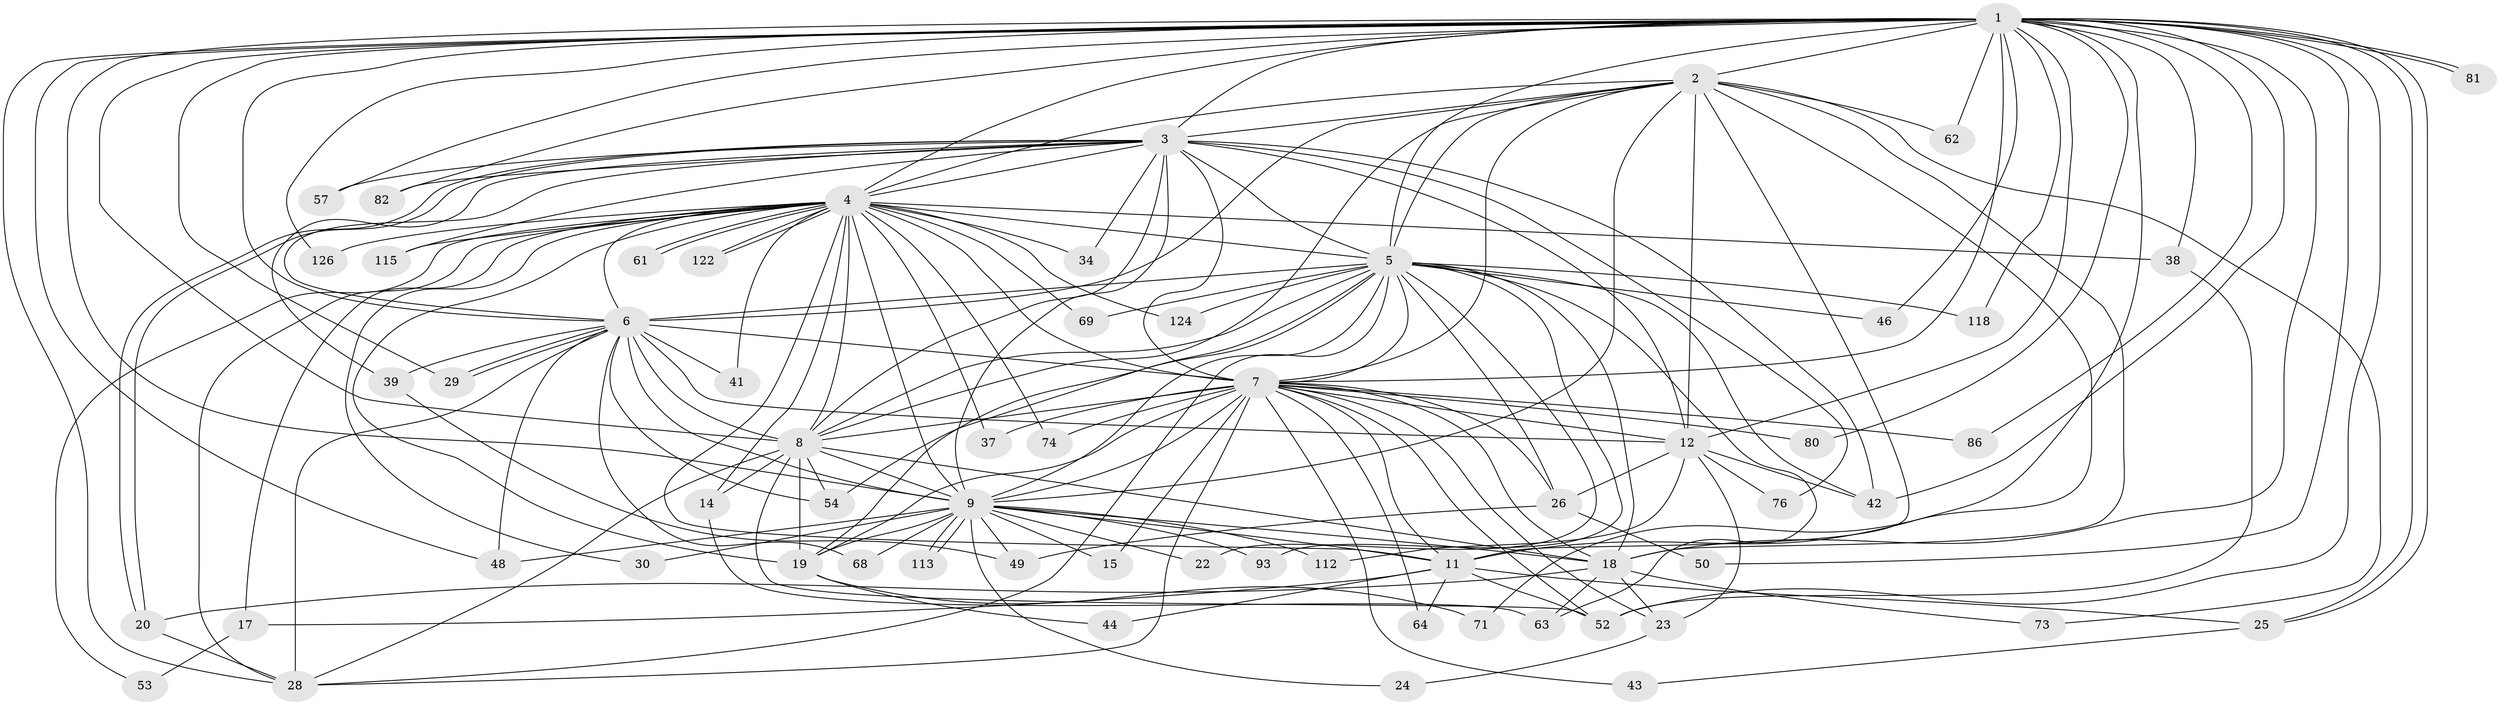 // original degree distribution, {35: 0.007936507936507936, 18: 0.007936507936507936, 21: 0.015873015873015872, 34: 0.007936507936507936, 22: 0.015873015873015872, 23: 0.007936507936507936, 30: 0.007936507936507936, 15: 0.007936507936507936, 7: 0.023809523809523808, 9: 0.007936507936507936, 5: 0.03968253968253968, 3: 0.1746031746031746, 2: 0.6111111111111112, 8: 0.007936507936507936, 4: 0.047619047619047616, 6: 0.007936507936507936}
// Generated by graph-tools (version 1.1) at 2025/13/03/09/25 04:13:58]
// undirected, 63 vertices, 176 edges
graph export_dot {
graph [start="1"]
  node [color=gray90,style=filled];
  1;
  2;
  3;
  4;
  5 [super="+16"];
  6 [super="+27"];
  7 [super="+100+110+119+40+10+66+56+75+84"];
  8 [super="+65+35+55+87+107+108+104+89+59"];
  9 [super="+78"];
  11 [super="+102+13+85"];
  12 [super="+36"];
  14 [super="+121"];
  15;
  17;
  18 [super="+58+116"];
  19 [super="+31+51"];
  20 [super="+120+79"];
  22;
  23;
  24;
  25;
  26 [super="+72"];
  28 [super="+123+47"];
  29 [super="+77"];
  30;
  34;
  37;
  38 [super="+125"];
  39;
  41;
  42 [super="+60"];
  43;
  44;
  46;
  48 [super="+90"];
  49 [super="+105"];
  50;
  52 [super="+88"];
  53;
  54 [super="+98"];
  57;
  61;
  62;
  63;
  64;
  68;
  69;
  71;
  73;
  74;
  76;
  80;
  81;
  82;
  86;
  93;
  112;
  113;
  115;
  118;
  122;
  124;
  126;
  1 -- 2;
  1 -- 3;
  1 -- 4;
  1 -- 5 [weight=2];
  1 -- 6;
  1 -- 7 [weight=4];
  1 -- 8;
  1 -- 9;
  1 -- 18;
  1 -- 25;
  1 -- 25;
  1 -- 28;
  1 -- 38 [weight=2];
  1 -- 46;
  1 -- 48;
  1 -- 50;
  1 -- 52;
  1 -- 57;
  1 -- 62;
  1 -- 80;
  1 -- 81;
  1 -- 81;
  1 -- 82;
  1 -- 86;
  1 -- 118;
  1 -- 126;
  1 -- 42;
  1 -- 11;
  1 -- 29;
  1 -- 12;
  2 -- 3;
  2 -- 4;
  2 -- 5;
  2 -- 6;
  2 -- 7 [weight=2];
  2 -- 8 [weight=2];
  2 -- 9;
  2 -- 62;
  2 -- 71;
  2 -- 73;
  2 -- 18;
  2 -- 11 [weight=3];
  2 -- 12;
  3 -- 4;
  3 -- 5;
  3 -- 6;
  3 -- 7 [weight=3];
  3 -- 8 [weight=2];
  3 -- 9;
  3 -- 12;
  3 -- 20;
  3 -- 20;
  3 -- 34;
  3 -- 39;
  3 -- 42;
  3 -- 57;
  3 -- 76;
  3 -- 82;
  3 -- 115;
  4 -- 5;
  4 -- 6;
  4 -- 7 [weight=3];
  4 -- 8 [weight=4];
  4 -- 9;
  4 -- 14;
  4 -- 17;
  4 -- 19 [weight=2];
  4 -- 28;
  4 -- 30;
  4 -- 34;
  4 -- 37;
  4 -- 38;
  4 -- 41;
  4 -- 53;
  4 -- 61;
  4 -- 61;
  4 -- 69;
  4 -- 74;
  4 -- 115;
  4 -- 122;
  4 -- 122;
  4 -- 124;
  4 -- 126;
  4 -- 11;
  5 -- 6;
  5 -- 7 [weight=4];
  5 -- 8 [weight=2];
  5 -- 9 [weight=2];
  5 -- 19;
  5 -- 22;
  5 -- 46;
  5 -- 54;
  5 -- 63;
  5 -- 69;
  5 -- 93;
  5 -- 118;
  5 -- 124;
  5 -- 28;
  5 -- 26;
  5 -- 18;
  5 -- 42;
  6 -- 7 [weight=5];
  6 -- 8 [weight=3];
  6 -- 9 [weight=3];
  6 -- 29;
  6 -- 29;
  6 -- 39;
  6 -- 41;
  6 -- 48;
  6 -- 68;
  6 -- 54;
  6 -- 12;
  6 -- 28;
  7 -- 8 [weight=2];
  7 -- 9 [weight=3];
  7 -- 12;
  7 -- 15;
  7 -- 26;
  7 -- 64;
  7 -- 80;
  7 -- 28;
  7 -- 52;
  7 -- 23;
  7 -- 18;
  7 -- 86;
  7 -- 37;
  7 -- 74;
  7 -- 11;
  7 -- 43;
  7 -- 19;
  8 -- 9 [weight=3];
  8 -- 14;
  8 -- 54;
  8 -- 52;
  8 -- 18;
  8 -- 28;
  8 -- 19;
  9 -- 11;
  9 -- 15;
  9 -- 22;
  9 -- 24;
  9 -- 30;
  9 -- 68;
  9 -- 93;
  9 -- 112;
  9 -- 113;
  9 -- 113;
  9 -- 48;
  9 -- 19 [weight=2];
  9 -- 18;
  9 -- 49;
  11 -- 44;
  11 -- 52;
  11 -- 64;
  11 -- 17;
  11 -- 25;
  12 -- 23;
  12 -- 26;
  12 -- 42;
  12 -- 76;
  12 -- 112;
  14 -- 63;
  17 -- 53;
  18 -- 23;
  18 -- 73;
  18 -- 63;
  18 -- 20;
  19 -- 44;
  19 -- 71;
  20 -- 28;
  23 -- 24;
  25 -- 43;
  26 -- 49;
  26 -- 50;
  38 -- 52;
  39 -- 49;
}
